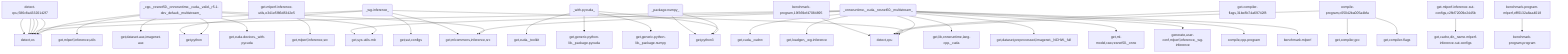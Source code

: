 graph TD
    app-mlperf-inference,d775cac873ee4231_(_cpp,_resnet50,_onnxruntime,_cuda,_valid,_r5.1-dev_default,_multistream_) --> detect,os
    app-mlperf-inference,d775cac873ee4231_(_cpp,_resnet50,_onnxruntime,_cuda,_valid,_r5.1-dev_default,_multistream_) --> get,sys-utils-mlc
    app-mlperf-inference,d775cac873ee4231_(_cpp,_resnet50,_onnxruntime,_cuda,_valid,_r5.1-dev_default,_multistream_) --> get,python
    app-mlperf-inference,d775cac873ee4231_(_cpp,_resnet50,_onnxruntime,_cuda,_valid,_r5.1-dev_default,_multistream_) --> get,mlcommons,inference,src
    get-mlperf-inference-utils,e341e5f86d8342e5 --> get,mlperf,inference,src
    app-mlperf-inference,d775cac873ee4231_(_cpp,_resnet50,_onnxruntime,_cuda,_valid,_r5.1-dev_default,_multistream_) --> get,mlperf,inference,utils
    app-mlperf-inference,d775cac873ee4231_(_cpp,_resnet50,_onnxruntime,_cuda,_valid,_r5.1-dev_default,_multistream_) --> get,dataset-aux,imagenet-aux
    get-cuda-devices,7a3ede4d3558427a_(_with-pycuda_) --> get,cuda,_toolkit
    get-cuda-devices,7a3ede4d3558427a_(_with-pycuda_) --> get,python3
    get-generic-python-lib,94b62a682bc44791_(_package.pycuda_) --> get,python3
    get-cuda-devices,7a3ede4d3558427a_(_with-pycuda_) --> get,generic-python-lib,_package.pycuda
    get-generic-python-lib,94b62a682bc44791_(_package.numpy_) --> get,python3
    get-cuda-devices,7a3ede4d3558427a_(_with-pycuda_) --> get,generic-python-lib,_package.numpy
    app-mlperf-inference,d775cac873ee4231_(_cpp,_resnet50,_onnxruntime,_cuda,_valid,_r5.1-dev_default,_multistream_) --> get,cuda-devices,_with-pycuda
    app-mlperf-inference-mlcommons-cpp,bf62405e6c7a44bf_(_onnxruntime,_cuda,_resnet50,_multistream_) --> detect,os
    detect-cpu,586c8a43320142f7 --> detect,os
    app-mlperf-inference-mlcommons-cpp,bf62405e6c7a44bf_(_onnxruntime,_cuda,_resnet50,_multistream_) --> detect,cpu
    app-mlperf-inference-mlcommons-cpp,bf62405e6c7a44bf_(_onnxruntime,_cuda,_resnet50,_multistream_) --> get,sys-utils-mlc
    app-mlperf-inference-mlcommons-cpp,bf62405e6c7a44bf_(_onnxruntime,_cuda,_resnet50,_multistream_) --> get,cuda,_cudnn
    app-mlperf-inference-mlcommons-cpp,bf62405e6c7a44bf_(_onnxruntime,_cuda,_resnet50,_multistream_) --> get,loadgen,_wg-inference
    app-mlperf-inference-mlcommons-cpp,bf62405e6c7a44bf_(_onnxruntime,_cuda,_resnet50,_multistream_) --> get,mlcommons,inference,src
    app-mlperf-inference-mlcommons-cpp,bf62405e6c7a44bf_(_onnxruntime,_cuda,_resnet50,_multistream_) --> get,lib,onnxruntime,lang-cpp,_cuda
    app-mlperf-inference-mlcommons-cpp,bf62405e6c7a44bf_(_onnxruntime,_cuda,_resnet50,_multistream_) --> get,dataset,preprocessed,imagenet,_NCHW,_full
    app-mlperf-inference-mlcommons-cpp,bf62405e6c7a44bf_(_onnxruntime,_cuda,_resnet50,_multistream_) --> get,ml-model,raw,resnet50,_onnx
    generate-mlperf-inference-user-conf,3af4475745964b93_(_wg-inference_) --> detect,os
    detect-cpu,586c8a43320142f7 --> detect,os
    generate-mlperf-inference-user-conf,3af4475745964b93_(_wg-inference_) --> detect,cpu
    generate-mlperf-inference-user-conf,3af4475745964b93_(_wg-inference_) --> get,python
    get-mlperf-inference-sut-configs,c2fbf72009e2445b --> get,cache,dir,_name.mlperf-inference-sut-configs
    generate-mlperf-inference-user-conf,3af4475745964b93_(_wg-inference_) --> get,sut,configs
    generate-mlperf-inference-user-conf,3af4475745964b93_(_wg-inference_) --> get,mlcommons,inference,src
    app-mlperf-inference-mlcommons-cpp,bf62405e6c7a44bf_(_onnxruntime,_cuda,_resnet50,_multistream_) --> generate,user-conf,mlperf,inference,_wg-inference
    detect-cpu,586c8a43320142f7 --> detect,os
    compile-program,c05042ba005a4bfa --> detect,cpu
    compile-program,c05042ba005a4bfa --> get,compiler,gcc
    detect-cpu,586c8a43320142f7 --> detect,os
    get-compiler-flags,31be8b74a69742f8 --> detect,cpu
    compile-program,c05042ba005a4bfa --> get,compiler-flags
    app-mlperf-inference-mlcommons-cpp,bf62405e6c7a44bf_(_onnxruntime,_cuda,_resnet50,_multistream_) --> compile,cpp-program
    detect-cpu,586c8a43320142f7 --> detect,os
    benchmark-program,19f369ef47084895 --> detect,cpu
    benchmark-program-mlperf,cfff0132a8aa4018 --> benchmark-program,program
    app-mlperf-inference-mlcommons-cpp,bf62405e6c7a44bf_(_onnxruntime,_cuda,_resnet50,_multistream_) --> benchmark-mlperf